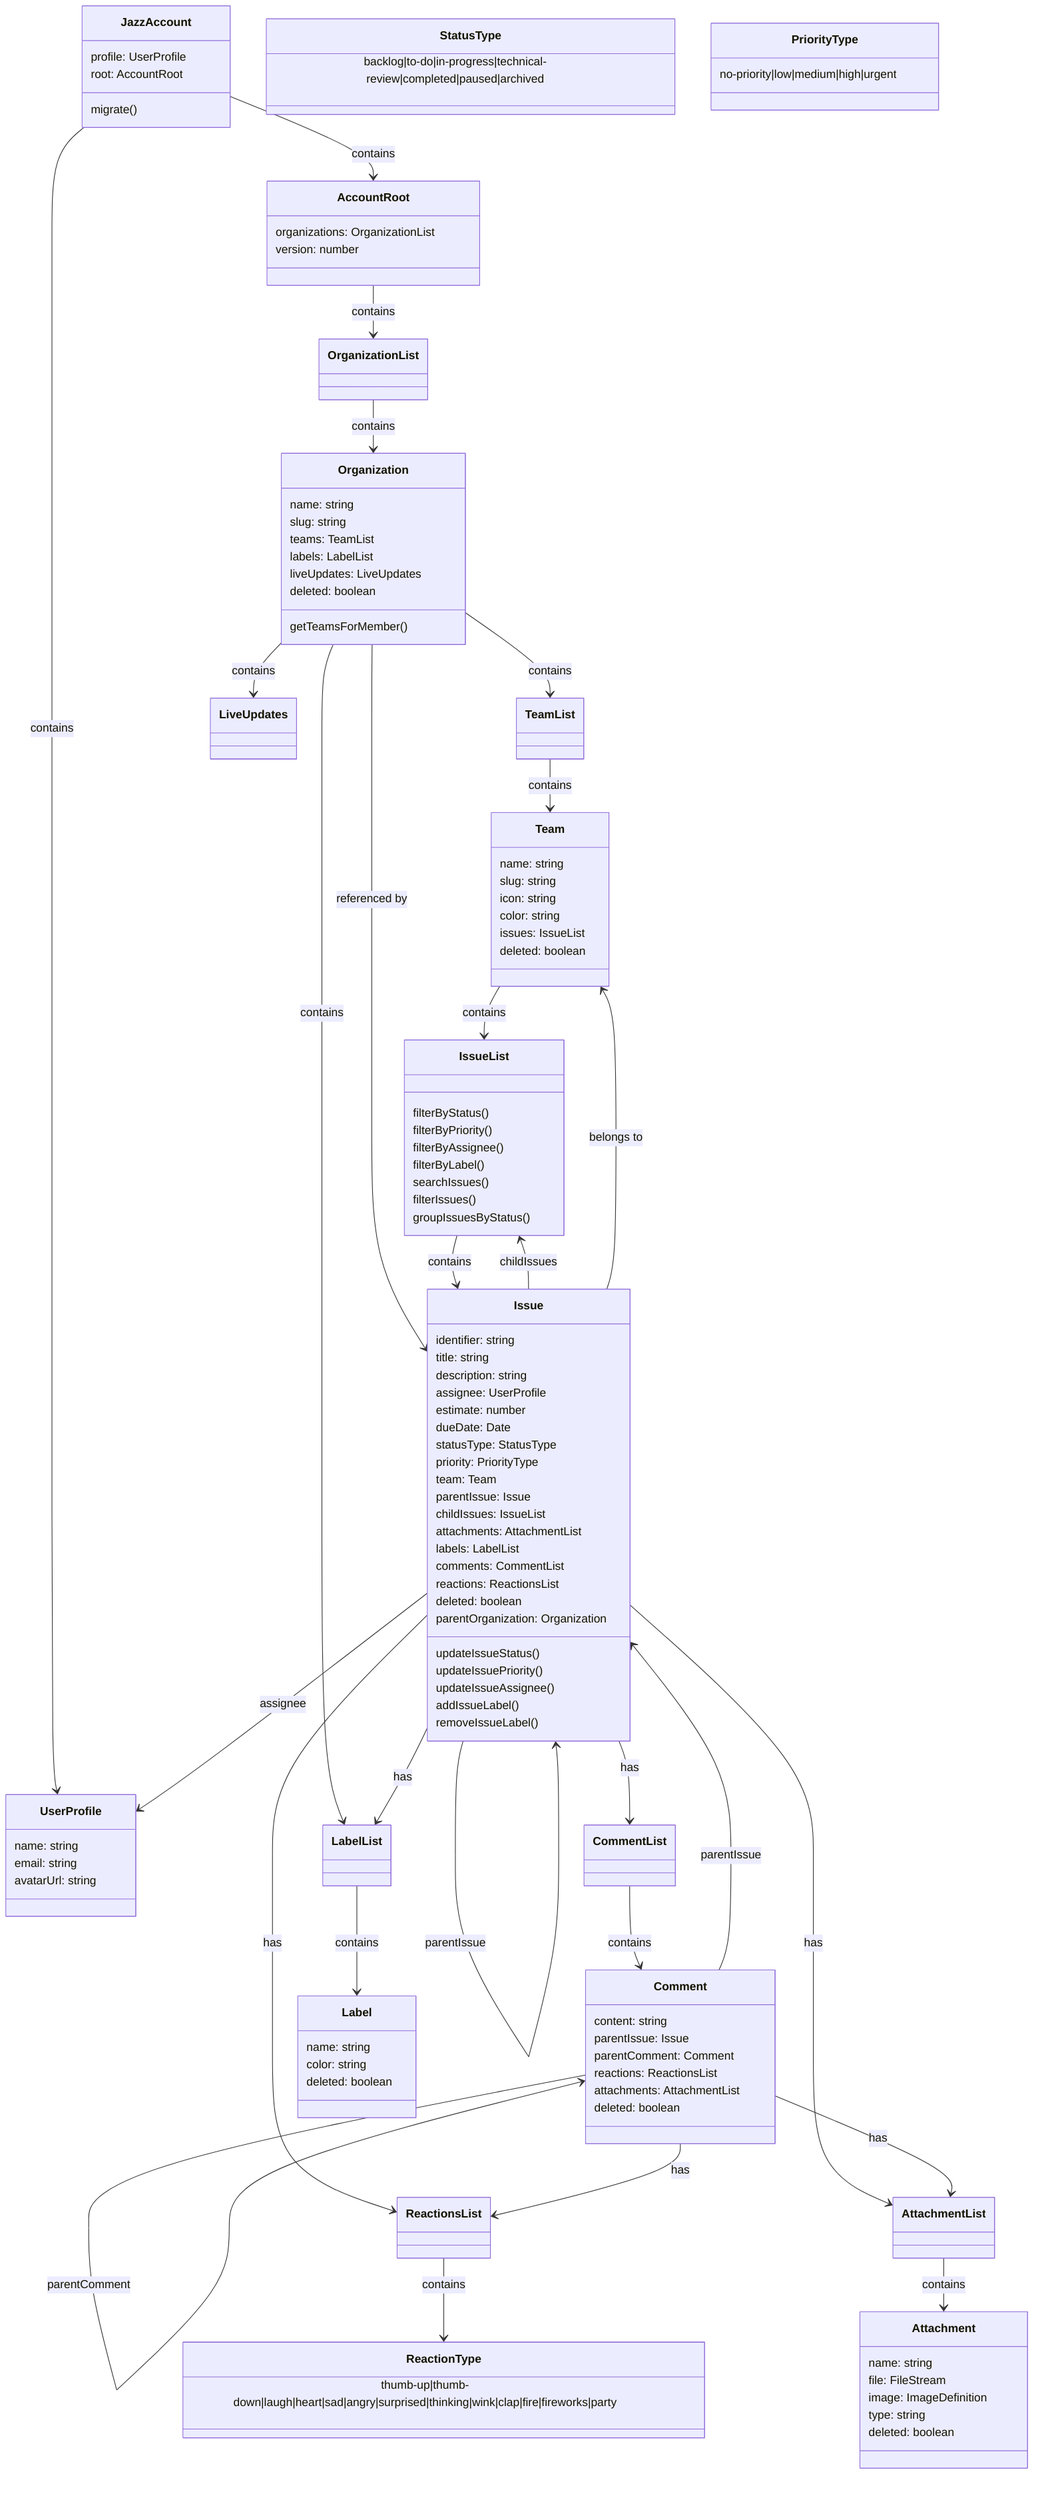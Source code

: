 classDiagram
    %% Main account and root structure
    JazzAccount --> UserProfile : contains
    JazzAccount --> AccountRoot : contains
    AccountRoot --> OrganizationList : contains
    OrganizationList --> Organization : contains
    
    %% Organization structure
    Organization --> TeamList : contains
    Organization --> LabelList : contains
    Organization --> LiveUpdates : contains
    Organization --> Issue : referenced by
    
    %% Teams and issues
    TeamList --> Team : contains
    Team --> IssueList : contains
    
    %% Issues and related items
    IssueList --> Issue : contains
    Issue --> Issue : parentIssue
    Issue --> IssueList : childIssues
    Issue --> Team : belongs to
    Issue --> UserProfile : assignee
    Issue --> LabelList : has
    Issue --> CommentList : has
    Issue --> AttachmentList : has
    Issue --> ReactionsList : has
    
    %% Comments
    CommentList --> Comment : contains
    Comment --> Issue : parentIssue
    Comment --> Comment : parentComment
    Comment --> ReactionsList : has
    Comment --> AttachmentList : has
    
    %% Supporting entities
    AttachmentList --> Attachment : contains
    LabelList --> Label : contains
    ReactionsList --> ReactionType : contains
    
    %% Class properties
    class JazzAccount {
        profile: UserProfile
        root: AccountRoot
        migrate()
    }
    
    class AccountRoot {
        organizations: OrganizationList
        version: number
    }
    
    class Organization {
        name: string
        slug: string
        teams: TeamList
        labels: LabelList
        liveUpdates: LiveUpdates
        deleted: boolean
        getTeamsForMember()
    }
    
    class Team {
        name: string
        slug: string
        icon: string
        color: string
        issues: IssueList
        deleted: boolean
    }
    
    class Issue {
        identifier: string
        title: string
        description: string
        assignee: UserProfile
        estimate: number
        dueDate: Date
        statusType: StatusType
        priority: PriorityType
        team: Team
        parentIssue: Issue
        childIssues: IssueList
        attachments: AttachmentList
        labels: LabelList
        comments: CommentList
        reactions: ReactionsList
        deleted: boolean
        parentOrganization: Organization
        updateIssueStatus()
        updateIssuePriority()
        updateIssueAssignee()
        addIssueLabel()
        removeIssueLabel()
    }
    
    class UserProfile {
        name: string
        email: string
        avatarUrl: string
    }
    
    class Comment {
        content: string
        parentIssue: Issue
        parentComment: Comment
        reactions: ReactionsList
        attachments: AttachmentList
        deleted: boolean
    }
    
    class Label {
        name: string
        color: string
        deleted: boolean
    }
    
    class Attachment {
        name: string
        file: FileStream
        image: ImageDefinition
        type: string
        deleted: boolean
    }
    
    class IssueList {
        filterByStatus()
        filterByPriority()
        filterByAssignee()
        filterByLabel()
        searchIssues()
        filterIssues()
        groupIssuesByStatus()
    }
    
    class ReactionsList {
    }
    
    class ReactionType {
        thumb-up|thumb-down|laugh|heart|sad|angry|surprised|thinking|wink|clap|fire|fireworks|party
    }
    
    class StatusType {
        backlog|to-do|in-progress|technical-review|completed|paused|archived
    }
    
    class PriorityType {
        no-priority|low|medium|high|urgent
    }